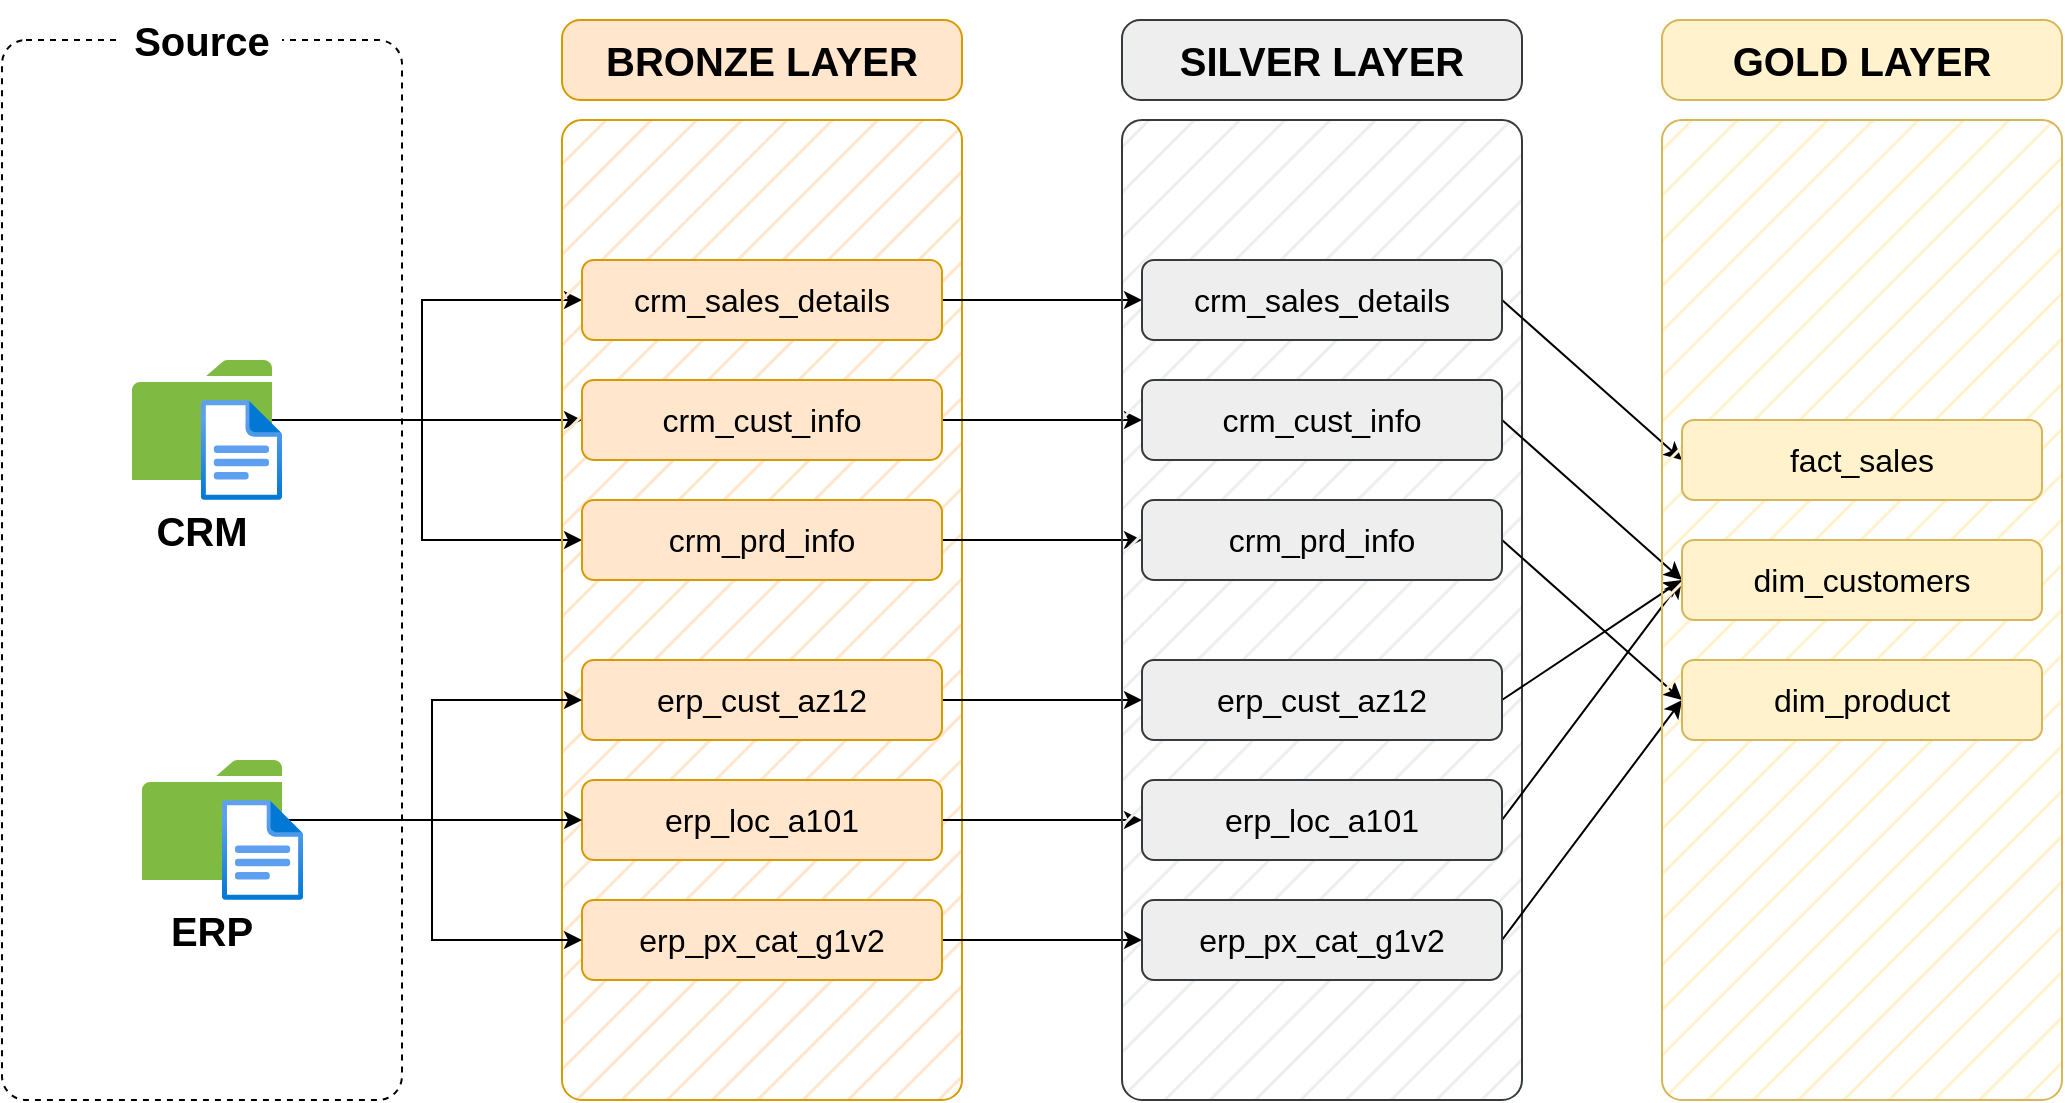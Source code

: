 <mxfile version="26.1.1">
  <diagram name="Page-1" id="PdZA6bBkvR7i7JjAja1O">
    <mxGraphModel dx="3970" dy="2066" grid="1" gridSize="10" guides="1" tooltips="1" connect="1" arrows="1" fold="1" page="1" pageScale="1" pageWidth="850" pageHeight="1100" math="0" shadow="0">
      <root>
        <mxCell id="0" />
        <mxCell id="1" parent="0" />
        <mxCell id="Y34pa4qXofMABBeDVX1A-1" value="" style="rounded=1;whiteSpace=wrap;html=1;strokeColor=default;dashed=1;fillColor=none;arcSize=6;" parent="1" vertex="1">
          <mxGeometry x="-2160" y="-110" width="200" height="530" as="geometry" />
        </mxCell>
        <mxCell id="Y34pa4qXofMABBeDVX1A-26" style="edgeStyle=orthogonalEdgeStyle;rounded=0;orthogonalLoop=1;jettySize=auto;html=1;entryX=0;entryY=0.5;entryDx=0;entryDy=0;" parent="1" source="Y34pa4qXofMABBeDVX1A-2" target="Y34pa4qXofMABBeDVX1A-19" edge="1">
          <mxGeometry relative="1" as="geometry">
            <Array as="points">
              <mxPoint x="-1950" y="80" />
              <mxPoint x="-1950" y="20" />
            </Array>
          </mxGeometry>
        </mxCell>
        <mxCell id="Y34pa4qXofMABBeDVX1A-28" style="edgeStyle=orthogonalEdgeStyle;rounded=0;orthogonalLoop=1;jettySize=auto;html=1;" parent="1" source="Y34pa4qXofMABBeDVX1A-2" target="Y34pa4qXofMABBeDVX1A-20" edge="1">
          <mxGeometry relative="1" as="geometry">
            <Array as="points">
              <mxPoint x="-1980" y="80" />
              <mxPoint x="-1980" y="80" />
            </Array>
          </mxGeometry>
        </mxCell>
        <mxCell id="Y34pa4qXofMABBeDVX1A-29" style="edgeStyle=orthogonalEdgeStyle;rounded=0;orthogonalLoop=1;jettySize=auto;html=1;entryX=0;entryY=0.5;entryDx=0;entryDy=0;" parent="1" source="Y34pa4qXofMABBeDVX1A-2" target="Y34pa4qXofMABBeDVX1A-21" edge="1">
          <mxGeometry relative="1" as="geometry">
            <Array as="points">
              <mxPoint x="-1950" y="80" />
              <mxPoint x="-1950" y="140" />
            </Array>
          </mxGeometry>
        </mxCell>
        <mxCell id="Y34pa4qXofMABBeDVX1A-2" value="" style="sketch=0;pointerEvents=1;shadow=0;dashed=0;html=1;strokeColor=none;labelPosition=center;verticalLabelPosition=bottom;verticalAlign=top;outlineConnect=0;align=center;shape=mxgraph.office.concepts.folder;fillColor=#7FBA42;" parent="1" vertex="1">
          <mxGeometry x="-2095" y="50" width="70" height="60" as="geometry" />
        </mxCell>
        <mxCell id="Y34pa4qXofMABBeDVX1A-3" value="" style="image;aspect=fixed;html=1;points=[];align=center;fontSize=12;image=img/lib/azure2/general/File.svg;" parent="1" vertex="1">
          <mxGeometry x="-2060.58" y="70" width="40.58" height="50" as="geometry" />
        </mxCell>
        <mxCell id="Y34pa4qXofMABBeDVX1A-4" value="&lt;font style=&quot;font-size: 20px;&quot;&gt;CRM&lt;/font&gt;" style="text;html=1;align=center;verticalAlign=middle;whiteSpace=wrap;rounded=0;fontStyle=1;fontSize=16;" parent="1" vertex="1">
          <mxGeometry x="-2094.82" y="120" width="70" height="30" as="geometry" />
        </mxCell>
        <mxCell id="Y34pa4qXofMABBeDVX1A-16" value="&lt;font style=&quot;font-size: 20px;&quot;&gt;&lt;b&gt;Source&lt;/b&gt;&lt;/font&gt;" style="rounded=1;whiteSpace=wrap;html=1;strokeColor=none;" parent="1" vertex="1">
          <mxGeometry x="-2100" y="-130" width="80" height="40" as="geometry" />
        </mxCell>
        <mxCell id="Y34pa4qXofMABBeDVX1A-17" value="" style="rounded=1;whiteSpace=wrap;html=1;strokeColor=#d79b00;fillColor=#ffe6cc;arcSize=5;strokeWidth=1;fillStyle=hatch;" parent="1" vertex="1">
          <mxGeometry x="-1880" y="-70" width="200" height="490" as="geometry" />
        </mxCell>
        <mxCell id="Y34pa4qXofMABBeDVX1A-18" value="&lt;font style=&quot;font-size: 20px;&quot;&gt;BRONZE LAYER&lt;/font&gt;" style="rounded=1;whiteSpace=wrap;html=1;fillColor=#ffe6cc;strokeColor=#d79b00;fontStyle=1;arcSize=23;" parent="1" vertex="1">
          <mxGeometry x="-1880" y="-120" width="200" height="40" as="geometry" />
        </mxCell>
        <mxCell id="r2XE2oubT7doB4e1r1Sq-9" style="edgeStyle=orthogonalEdgeStyle;rounded=0;orthogonalLoop=1;jettySize=auto;html=1;entryX=0;entryY=0.5;entryDx=0;entryDy=0;" parent="1" source="Y34pa4qXofMABBeDVX1A-19" target="r2XE2oubT7doB4e1r1Sq-3" edge="1">
          <mxGeometry relative="1" as="geometry" />
        </mxCell>
        <mxCell id="Y34pa4qXofMABBeDVX1A-19" value="&lt;font style=&quot;font-size: 16px;&quot;&gt;crm_sales_details&lt;/font&gt;" style="rounded=1;whiteSpace=wrap;html=1;fillColor=#ffe6cc;strokeColor=#d79b00;" parent="1" vertex="1">
          <mxGeometry x="-1870" width="180" height="40" as="geometry" />
        </mxCell>
        <mxCell id="r2XE2oubT7doB4e1r1Sq-10" style="edgeStyle=orthogonalEdgeStyle;rounded=0;orthogonalLoop=1;jettySize=auto;html=1;" parent="1" source="Y34pa4qXofMABBeDVX1A-20" target="r2XE2oubT7doB4e1r1Sq-4" edge="1">
          <mxGeometry relative="1" as="geometry" />
        </mxCell>
        <mxCell id="Y34pa4qXofMABBeDVX1A-20" value="&lt;font style=&quot;font-size: 16px;&quot;&gt;crm_cust_info&lt;/font&gt;" style="rounded=1;whiteSpace=wrap;html=1;fillColor=#ffe6cc;strokeColor=#d79b00;" parent="1" vertex="1">
          <mxGeometry x="-1870" y="60" width="180" height="40" as="geometry" />
        </mxCell>
        <mxCell id="r2XE2oubT7doB4e1r1Sq-11" style="edgeStyle=orthogonalEdgeStyle;rounded=0;orthogonalLoop=1;jettySize=auto;html=1;" parent="1" source="Y34pa4qXofMABBeDVX1A-21" target="r2XE2oubT7doB4e1r1Sq-5" edge="1">
          <mxGeometry relative="1" as="geometry" />
        </mxCell>
        <mxCell id="Y34pa4qXofMABBeDVX1A-21" value="&lt;font style=&quot;font-size: 16px;&quot;&gt;crm_prd_info&lt;/font&gt;" style="rounded=1;whiteSpace=wrap;html=1;fillColor=#ffe6cc;strokeColor=#d79b00;" parent="1" vertex="1">
          <mxGeometry x="-1870" y="120" width="180" height="40" as="geometry" />
        </mxCell>
        <mxCell id="r2XE2oubT7doB4e1r1Sq-12" style="edgeStyle=orthogonalEdgeStyle;rounded=0;orthogonalLoop=1;jettySize=auto;html=1;entryX=0;entryY=0.5;entryDx=0;entryDy=0;" parent="1" source="Y34pa4qXofMABBeDVX1A-22" target="r2XE2oubT7doB4e1r1Sq-6" edge="1">
          <mxGeometry relative="1" as="geometry" />
        </mxCell>
        <mxCell id="Y34pa4qXofMABBeDVX1A-22" value="&lt;font style=&quot;font-size: 16px;&quot;&gt;erp_cust_az12&lt;/font&gt;" style="rounded=1;whiteSpace=wrap;html=1;fillColor=#ffe6cc;strokeColor=#d79b00;" parent="1" vertex="1">
          <mxGeometry x="-1870" y="200" width="180" height="40" as="geometry" />
        </mxCell>
        <mxCell id="r2XE2oubT7doB4e1r1Sq-13" style="edgeStyle=orthogonalEdgeStyle;rounded=0;orthogonalLoop=1;jettySize=auto;html=1;entryX=0;entryY=0.5;entryDx=0;entryDy=0;" parent="1" source="Y34pa4qXofMABBeDVX1A-23" target="r2XE2oubT7doB4e1r1Sq-7" edge="1">
          <mxGeometry relative="1" as="geometry" />
        </mxCell>
        <mxCell id="Y34pa4qXofMABBeDVX1A-23" value="&lt;font style=&quot;font-size: 16px;&quot;&gt;erp_loc_a101&lt;/font&gt;" style="rounded=1;whiteSpace=wrap;html=1;fillColor=#ffe6cc;strokeColor=#d79b00;" parent="1" vertex="1">
          <mxGeometry x="-1870" y="260" width="180" height="40" as="geometry" />
        </mxCell>
        <mxCell id="r2XE2oubT7doB4e1r1Sq-14" style="edgeStyle=orthogonalEdgeStyle;rounded=0;orthogonalLoop=1;jettySize=auto;html=1;entryX=0;entryY=0.5;entryDx=0;entryDy=0;" parent="1" source="Y34pa4qXofMABBeDVX1A-24" target="r2XE2oubT7doB4e1r1Sq-8" edge="1">
          <mxGeometry relative="1" as="geometry" />
        </mxCell>
        <mxCell id="Y34pa4qXofMABBeDVX1A-24" value="&lt;font style=&quot;font-size: 16px;&quot;&gt;erp_px_cat_g1v2&lt;/font&gt;" style="rounded=1;whiteSpace=wrap;html=1;fillColor=#ffe6cc;strokeColor=#d79b00;" parent="1" vertex="1">
          <mxGeometry x="-1870" y="320" width="180" height="40" as="geometry" />
        </mxCell>
        <mxCell id="Y34pa4qXofMABBeDVX1A-32" style="edgeStyle=orthogonalEdgeStyle;rounded=0;orthogonalLoop=1;jettySize=auto;html=1;entryX=0;entryY=0.5;entryDx=0;entryDy=0;" parent="1" source="Y34pa4qXofMABBeDVX1A-30" target="Y34pa4qXofMABBeDVX1A-23" edge="1">
          <mxGeometry relative="1" as="geometry" />
        </mxCell>
        <mxCell id="Y34pa4qXofMABBeDVX1A-33" style="edgeStyle=orthogonalEdgeStyle;rounded=0;orthogonalLoop=1;jettySize=auto;html=1;entryX=0;entryY=0.5;entryDx=0;entryDy=0;" parent="1" source="Y34pa4qXofMABBeDVX1A-30" target="Y34pa4qXofMABBeDVX1A-22" edge="1">
          <mxGeometry relative="1" as="geometry" />
        </mxCell>
        <mxCell id="Y34pa4qXofMABBeDVX1A-34" style="edgeStyle=orthogonalEdgeStyle;rounded=0;orthogonalLoop=1;jettySize=auto;html=1;entryX=0;entryY=0.5;entryDx=0;entryDy=0;" parent="1" source="Y34pa4qXofMABBeDVX1A-30" target="Y34pa4qXofMABBeDVX1A-24" edge="1">
          <mxGeometry relative="1" as="geometry" />
        </mxCell>
        <mxCell id="Y34pa4qXofMABBeDVX1A-30" value="" style="sketch=0;pointerEvents=1;shadow=0;dashed=0;html=1;strokeColor=none;labelPosition=center;verticalLabelPosition=bottom;verticalAlign=top;outlineConnect=0;align=center;shape=mxgraph.office.concepts.folder;fillColor=#7FBA42;" parent="1" vertex="1">
          <mxGeometry x="-2090" y="250" width="70" height="60" as="geometry" />
        </mxCell>
        <mxCell id="Y34pa4qXofMABBeDVX1A-31" value="&lt;font style=&quot;font-size: 20px;&quot;&gt;ERP&lt;/font&gt;" style="text;html=1;align=center;verticalAlign=middle;whiteSpace=wrap;rounded=0;fontStyle=1;fontSize=16;" parent="1" vertex="1">
          <mxGeometry x="-2090" y="320" width="70" height="30" as="geometry" />
        </mxCell>
        <mxCell id="Y34pa4qXofMABBeDVX1A-35" value="" style="image;aspect=fixed;html=1;points=[];align=center;fontSize=12;image=img/lib/azure2/general/File.svg;" parent="1" vertex="1">
          <mxGeometry x="-2050" y="270" width="40.58" height="50" as="geometry" />
        </mxCell>
        <mxCell id="r2XE2oubT7doB4e1r1Sq-1" value="" style="rounded=1;whiteSpace=wrap;html=1;strokeColor=#36393d;fillColor=#eeeeee;arcSize=5;strokeWidth=1;fillStyle=hatch;" parent="1" vertex="1">
          <mxGeometry x="-1600" y="-70" width="200" height="490" as="geometry" />
        </mxCell>
        <mxCell id="r2XE2oubT7doB4e1r1Sq-2" value="&lt;font style=&quot;font-size: 20px;&quot;&gt;SILVER LAYER&lt;/font&gt;" style="rounded=1;whiteSpace=wrap;html=1;fillColor=#eeeeee;strokeColor=#36393d;fontStyle=1;arcSize=23;fillStyle=auto;" parent="1" vertex="1">
          <mxGeometry x="-1600" y="-120" width="200" height="40" as="geometry" />
        </mxCell>
        <mxCell id="iXLegGUtu8wN24YZeSqu-9" style="rounded=0;orthogonalLoop=1;jettySize=auto;html=1;entryX=0;entryY=0.5;entryDx=0;entryDy=0;exitX=1;exitY=0.5;exitDx=0;exitDy=0;" edge="1" parent="1" source="r2XE2oubT7doB4e1r1Sq-3" target="iXLegGUtu8wN24YZeSqu-3">
          <mxGeometry relative="1" as="geometry" />
        </mxCell>
        <mxCell id="r2XE2oubT7doB4e1r1Sq-3" value="&lt;font style=&quot;font-size: 16px;&quot;&gt;crm_sales_details&lt;/font&gt;" style="rounded=1;whiteSpace=wrap;html=1;fillColor=#eeeeee;strokeColor=#36393d;fillStyle=auto;" parent="1" vertex="1">
          <mxGeometry x="-1590" width="180" height="40" as="geometry" />
        </mxCell>
        <mxCell id="iXLegGUtu8wN24YZeSqu-12" style="rounded=0;orthogonalLoop=1;jettySize=auto;html=1;entryX=0;entryY=0.5;entryDx=0;entryDy=0;exitX=1;exitY=0.5;exitDx=0;exitDy=0;" edge="1" parent="1" source="r2XE2oubT7doB4e1r1Sq-4" target="iXLegGUtu8wN24YZeSqu-4">
          <mxGeometry relative="1" as="geometry" />
        </mxCell>
        <mxCell id="r2XE2oubT7doB4e1r1Sq-4" value="&lt;font style=&quot;font-size: 16px;&quot;&gt;crm_cust_info&lt;/font&gt;" style="rounded=1;whiteSpace=wrap;html=1;fillColor=#eeeeee;strokeColor=#36393d;fillStyle=auto;" parent="1" vertex="1">
          <mxGeometry x="-1590" y="60" width="180" height="40" as="geometry" />
        </mxCell>
        <mxCell id="iXLegGUtu8wN24YZeSqu-14" style="rounded=0;orthogonalLoop=1;jettySize=auto;html=1;entryX=0;entryY=0.5;entryDx=0;entryDy=0;exitX=1;exitY=0.5;exitDx=0;exitDy=0;" edge="1" parent="1" source="r2XE2oubT7doB4e1r1Sq-5" target="iXLegGUtu8wN24YZeSqu-5">
          <mxGeometry relative="1" as="geometry" />
        </mxCell>
        <mxCell id="r2XE2oubT7doB4e1r1Sq-5" value="&lt;font style=&quot;font-size: 16px;&quot;&gt;crm_prd_info&lt;/font&gt;" style="rounded=1;whiteSpace=wrap;html=1;fillColor=#eeeeee;strokeColor=#36393d;fillStyle=auto;" parent="1" vertex="1">
          <mxGeometry x="-1590" y="120" width="180" height="40" as="geometry" />
        </mxCell>
        <mxCell id="iXLegGUtu8wN24YZeSqu-15" style="rounded=0;orthogonalLoop=1;jettySize=auto;html=1;entryX=0;entryY=0.5;entryDx=0;entryDy=0;exitX=1;exitY=0.5;exitDx=0;exitDy=0;" edge="1" parent="1" source="r2XE2oubT7doB4e1r1Sq-6" target="iXLegGUtu8wN24YZeSqu-4">
          <mxGeometry relative="1" as="geometry" />
        </mxCell>
        <mxCell id="r2XE2oubT7doB4e1r1Sq-6" value="&lt;font style=&quot;font-size: 16px;&quot;&gt;erp_cust_az12&lt;/font&gt;" style="rounded=1;whiteSpace=wrap;html=1;fillColor=#eeeeee;strokeColor=#36393d;fillStyle=auto;" parent="1" vertex="1">
          <mxGeometry x="-1590" y="200" width="180" height="40" as="geometry" />
        </mxCell>
        <mxCell id="iXLegGUtu8wN24YZeSqu-16" style="rounded=0;orthogonalLoop=1;jettySize=auto;html=1;entryX=0;entryY=0.5;entryDx=0;entryDy=0;exitX=1;exitY=0.5;exitDx=0;exitDy=0;" edge="1" parent="1" source="r2XE2oubT7doB4e1r1Sq-7" target="iXLegGUtu8wN24YZeSqu-4">
          <mxGeometry relative="1" as="geometry" />
        </mxCell>
        <mxCell id="r2XE2oubT7doB4e1r1Sq-7" value="&lt;font style=&quot;font-size: 16px;&quot;&gt;erp_loc_a101&lt;/font&gt;" style="rounded=1;whiteSpace=wrap;html=1;fillColor=#eeeeee;strokeColor=#36393d;fillStyle=auto;" parent="1" vertex="1">
          <mxGeometry x="-1590" y="260" width="180" height="40" as="geometry" />
        </mxCell>
        <mxCell id="iXLegGUtu8wN24YZeSqu-17" style="rounded=0;orthogonalLoop=1;jettySize=auto;html=1;entryX=0;entryY=0.5;entryDx=0;entryDy=0;exitX=1;exitY=0.5;exitDx=0;exitDy=0;" edge="1" parent="1" source="r2XE2oubT7doB4e1r1Sq-8" target="iXLegGUtu8wN24YZeSqu-5">
          <mxGeometry relative="1" as="geometry" />
        </mxCell>
        <mxCell id="r2XE2oubT7doB4e1r1Sq-8" value="&lt;font style=&quot;font-size: 16px;&quot;&gt;erp_px_cat_g1v2&lt;/font&gt;" style="rounded=1;whiteSpace=wrap;html=1;fillColor=#eeeeee;strokeColor=#36393d;fillStyle=auto;" parent="1" vertex="1">
          <mxGeometry x="-1590" y="320" width="180" height="40" as="geometry" />
        </mxCell>
        <mxCell id="iXLegGUtu8wN24YZeSqu-1" value="" style="rounded=1;whiteSpace=wrap;html=1;strokeColor=#d6b656;fillColor=#fff2cc;arcSize=5;strokeWidth=1;fillStyle=hatch;" vertex="1" parent="1">
          <mxGeometry x="-1330" y="-70" width="200" height="490" as="geometry" />
        </mxCell>
        <mxCell id="iXLegGUtu8wN24YZeSqu-2" value="&lt;font style=&quot;font-size: 20px;&quot;&gt;GOLD LAYER&lt;/font&gt;" style="rounded=1;whiteSpace=wrap;html=1;fillColor=#fff2cc;strokeColor=#d6b656;fontStyle=1;arcSize=23;fillStyle=auto;" vertex="1" parent="1">
          <mxGeometry x="-1330" y="-120" width="200" height="40" as="geometry" />
        </mxCell>
        <mxCell id="iXLegGUtu8wN24YZeSqu-3" value="&lt;font style=&quot;font-size: 16px;&quot;&gt;fact_sales&lt;/font&gt;" style="rounded=1;whiteSpace=wrap;html=1;fillColor=#fff2cc;strokeColor=#d6b656;fillStyle=auto;" vertex="1" parent="1">
          <mxGeometry x="-1320" y="80" width="180" height="40" as="geometry" />
        </mxCell>
        <mxCell id="iXLegGUtu8wN24YZeSqu-4" value="&lt;span style=&quot;font-size: 16px;&quot;&gt;dim_customers&lt;/span&gt;" style="rounded=1;whiteSpace=wrap;html=1;fillColor=#fff2cc;strokeColor=#d6b656;fillStyle=auto;" vertex="1" parent="1">
          <mxGeometry x="-1320" y="140" width="180" height="40" as="geometry" />
        </mxCell>
        <mxCell id="iXLegGUtu8wN24YZeSqu-5" value="&lt;font style=&quot;font-size: 16px;&quot;&gt;dim_product&lt;/font&gt;" style="rounded=1;whiteSpace=wrap;html=1;fillColor=#fff2cc;strokeColor=#d6b656;fillStyle=auto;" vertex="1" parent="1">
          <mxGeometry x="-1320" y="200" width="180" height="40" as="geometry" />
        </mxCell>
      </root>
    </mxGraphModel>
  </diagram>
</mxfile>
